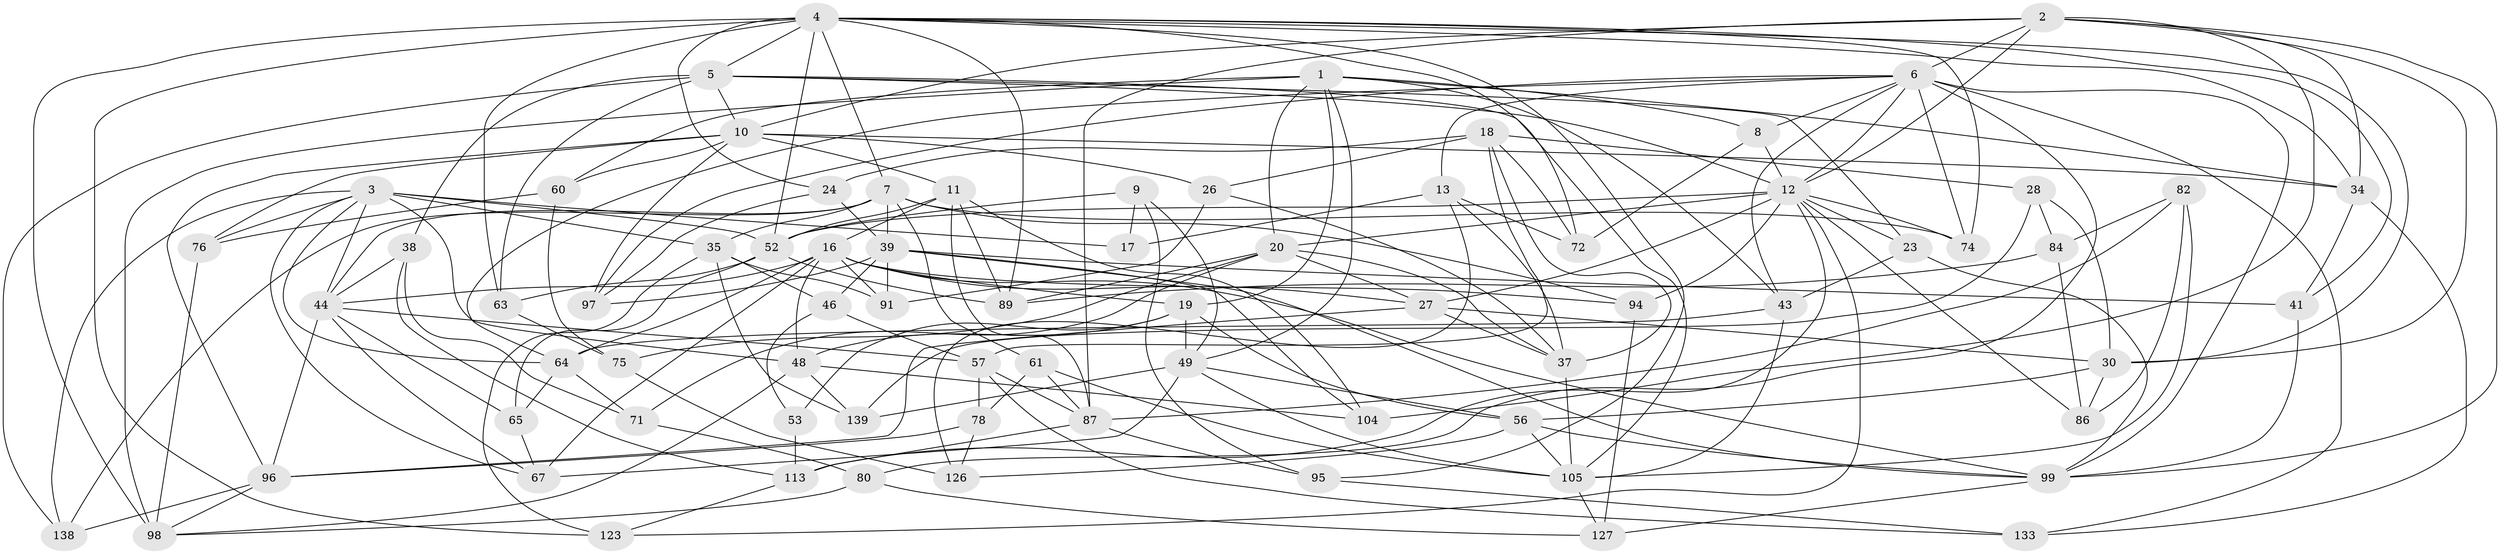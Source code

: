 // original degree distribution, {4: 1.0}
// Generated by graph-tools (version 1.1) at 2025/16/03/09/25 04:16:27]
// undirected, 73 vertices, 205 edges
graph export_dot {
graph [start="1"]
  node [color=gray90,style=filled];
  1 [super="+62"];
  2 [super="+47+103"];
  3 [super="+69+102"];
  4 [super="+40+25+15+33"];
  5 [super="+137+14"];
  6 [super="+93+110+32"];
  7 [super="+59+144"];
  8;
  9;
  10 [super="+117+22+73"];
  11 [super="+145+79"];
  12 [super="+101+125"];
  13 [super="+68"];
  16 [super="+42+29"];
  17;
  18 [super="+100"];
  19 [super="+128"];
  20 [super="+21+51"];
  23;
  24;
  26;
  27 [super="+83"];
  28;
  30 [super="+31"];
  34 [super="+36"];
  35 [super="+85"];
  37 [super="+81+124"];
  38;
  39 [super="+88+45"];
  41;
  43 [super="+121"];
  44 [super="+54+141"];
  46;
  48 [super="+55"];
  49 [super="+109+70"];
  52 [super="+106"];
  53;
  56 [super="+119"];
  57 [super="+77"];
  60;
  61;
  63;
  64 [super="+131"];
  65;
  67 [super="+107"];
  71;
  72;
  74;
  75;
  76;
  78;
  80;
  82;
  84;
  86;
  87 [super="+92+132"];
  89 [super="+90+129"];
  91;
  94;
  95;
  96 [super="+136"];
  97;
  98 [super="+116+142"];
  99 [super="+122"];
  104;
  105 [super="+135+108"];
  113 [super="+130"];
  123;
  126;
  127;
  133;
  138;
  139;
  1 -- 60;
  1 -- 49;
  1 -- 34;
  1 -- 98;
  1 -- 19;
  1 -- 20;
  1 -- 8;
  1 -- 43;
  2 -- 34;
  2 -- 6 [weight=2];
  2 -- 87 [weight=2];
  2 -- 104;
  2 -- 10;
  2 -- 99;
  2 -- 12;
  2 -- 30;
  3 -- 76;
  3 -- 17 [weight=2];
  3 -- 52;
  3 -- 138;
  3 -- 64;
  3 -- 35;
  3 -- 44;
  3 -- 48;
  3 -- 67;
  4 -- 34;
  4 -- 98 [weight=3];
  4 -- 24;
  4 -- 123;
  4 -- 63;
  4 -- 5;
  4 -- 30;
  4 -- 95;
  4 -- 52;
  4 -- 7;
  4 -- 72;
  4 -- 41;
  4 -- 74;
  4 -- 89;
  5 -- 63;
  5 -- 138;
  5 -- 12;
  5 -- 23;
  5 -- 105;
  5 -- 10;
  5 -- 38;
  6 -- 74;
  6 -- 80;
  6 -- 97;
  6 -- 43;
  6 -- 133;
  6 -- 64;
  6 -- 99;
  6 -- 8;
  6 -- 13;
  6 -- 12;
  7 -- 74;
  7 -- 35;
  7 -- 61;
  7 -- 94;
  7 -- 138;
  7 -- 39;
  7 -- 44;
  8 -- 72;
  8 -- 12;
  9 -- 95;
  9 -- 52;
  9 -- 17;
  9 -- 49;
  10 -- 34;
  10 -- 97;
  10 -- 26;
  10 -- 76;
  10 -- 11 [weight=2];
  10 -- 96;
  10 -- 60;
  11 -- 104;
  11 -- 87;
  11 -- 52;
  11 -- 89 [weight=2];
  11 -- 16;
  12 -- 86;
  12 -- 20 [weight=2];
  12 -- 23;
  12 -- 123;
  12 -- 113;
  12 -- 52;
  12 -- 74;
  12 -- 27;
  12 -- 94;
  13 -- 72;
  13 -- 17;
  13 -- 37 [weight=2];
  13 -- 126;
  16 -- 91;
  16 -- 64;
  16 -- 19;
  16 -- 48;
  16 -- 27;
  16 -- 94;
  16 -- 44;
  16 -- 67;
  16 -- 99;
  18 -- 26;
  18 -- 72;
  18 -- 57;
  18 -- 24;
  18 -- 28;
  18 -- 37;
  19 -- 56;
  19 -- 53;
  19 -- 49;
  19 -- 48;
  20 -- 75;
  20 -- 27;
  20 -- 71;
  20 -- 37;
  20 -- 89;
  23 -- 43;
  23 -- 99;
  24 -- 97;
  24 -- 39;
  26 -- 91;
  26 -- 37;
  27 -- 96;
  27 -- 30;
  27 -- 37;
  28 -- 139;
  28 -- 84;
  28 -- 30;
  30 -- 56;
  30 -- 86;
  34 -- 41;
  34 -- 133;
  35 -- 91;
  35 -- 139;
  35 -- 123;
  35 -- 46;
  37 -- 105 [weight=2];
  38 -- 113;
  38 -- 44;
  38 -- 71;
  39 -- 46;
  39 -- 104;
  39 -- 97;
  39 -- 91;
  39 -- 41;
  39 -- 99;
  41 -- 99;
  43 -- 64;
  43 -- 105 [weight=2];
  44 -- 57;
  44 -- 96;
  44 -- 65;
  44 -- 67;
  46 -- 53;
  46 -- 57;
  48 -- 104;
  48 -- 139;
  48 -- 98;
  49 -- 139;
  49 -- 67 [weight=2];
  49 -- 56;
  49 -- 105;
  52 -- 65;
  52 -- 63;
  52 -- 89;
  53 -- 113 [weight=2];
  56 -- 126;
  56 -- 105;
  56 -- 99;
  57 -- 78;
  57 -- 133;
  57 -- 87;
  60 -- 75;
  60 -- 76;
  61 -- 78;
  61 -- 105;
  61 -- 87;
  63 -- 75;
  64 -- 71;
  64 -- 65;
  65 -- 67;
  71 -- 80;
  75 -- 126;
  76 -- 98;
  78 -- 126;
  78 -- 96;
  80 -- 127;
  80 -- 98;
  82 -- 84;
  82 -- 86;
  82 -- 105;
  82 -- 87;
  84 -- 89;
  84 -- 86;
  87 -- 113;
  87 -- 95;
  94 -- 127;
  95 -- 133;
  96 -- 138;
  96 -- 98;
  99 -- 127;
  105 -- 127;
  113 -- 123;
}
